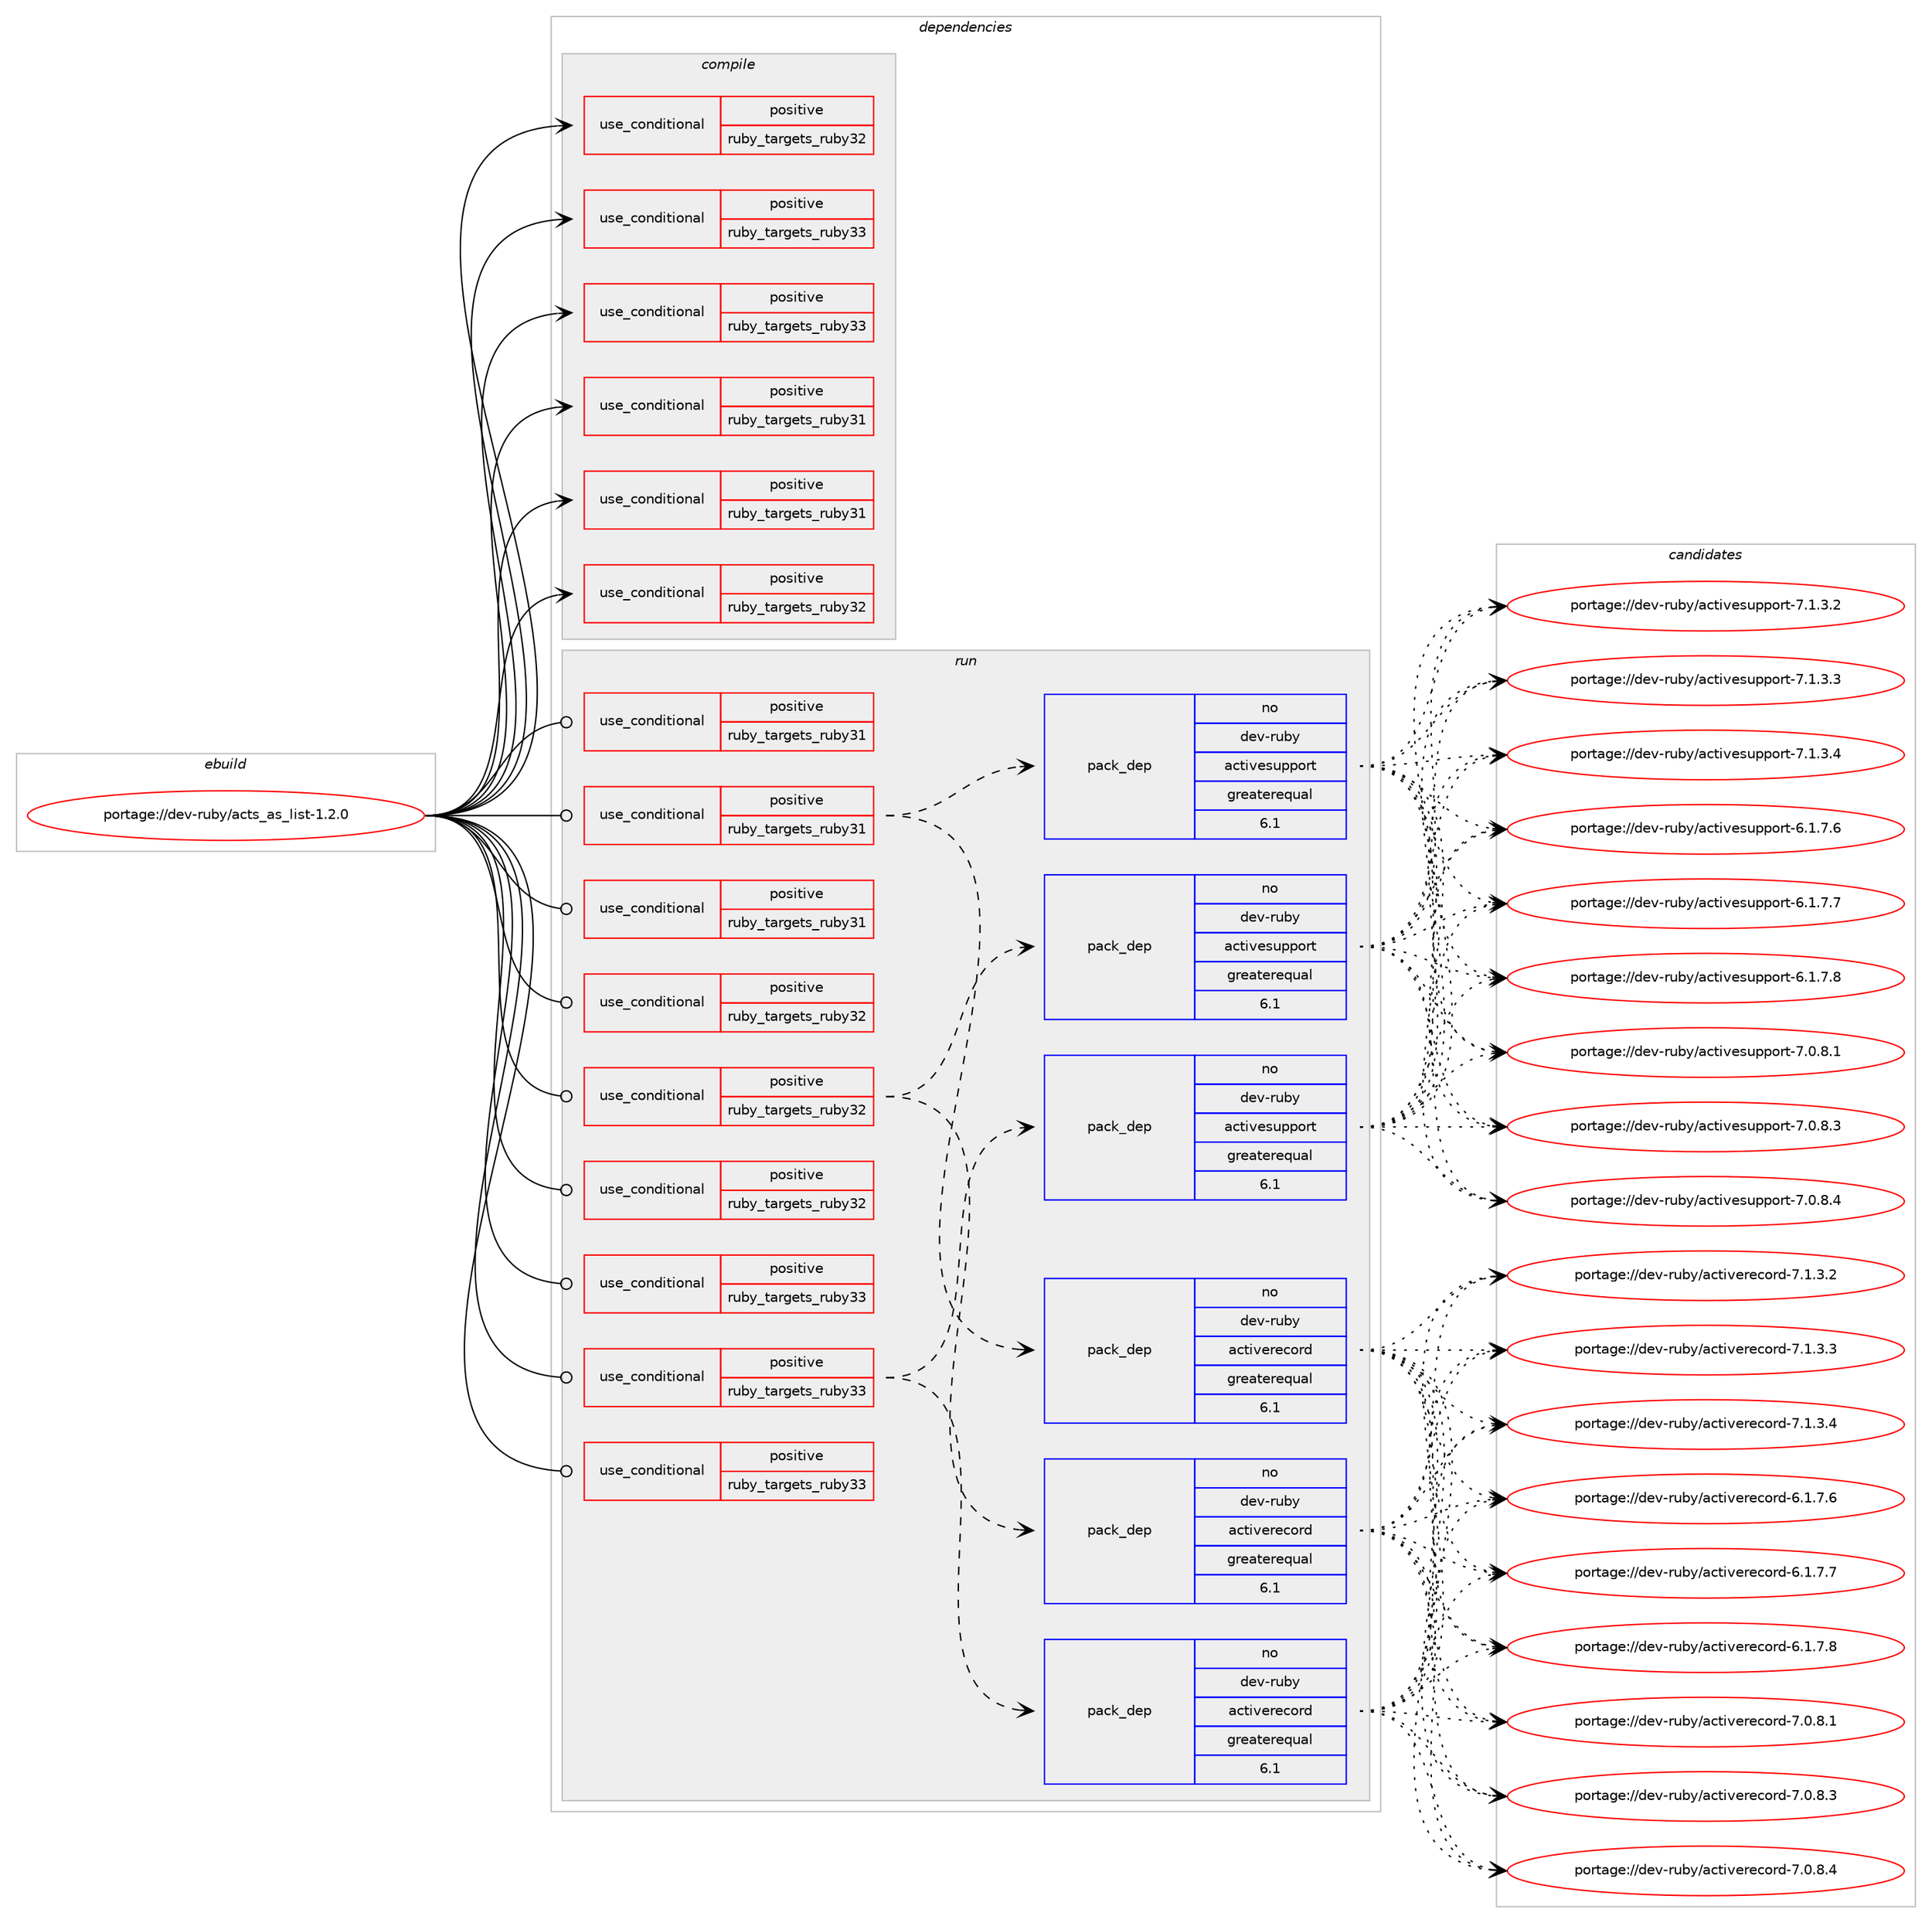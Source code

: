 digraph prolog {

# *************
# Graph options
# *************

newrank=true;
concentrate=true;
compound=true;
graph [rankdir=LR,fontname=Helvetica,fontsize=10,ranksep=1.5];#, ranksep=2.5, nodesep=0.2];
edge  [arrowhead=vee];
node  [fontname=Helvetica,fontsize=10];

# **********
# The ebuild
# **********

subgraph cluster_leftcol {
color=gray;
rank=same;
label=<<i>ebuild</i>>;
id [label="portage://dev-ruby/acts_as_list-1.2.0", color=red, width=4, href="../dev-ruby/acts_as_list-1.2.0.svg"];
}

# ****************
# The dependencies
# ****************

subgraph cluster_midcol {
color=gray;
label=<<i>dependencies</i>>;
subgraph cluster_compile {
fillcolor="#eeeeee";
style=filled;
label=<<i>compile</i>>;
subgraph cond42866 {
dependency89549 [label=<<TABLE BORDER="0" CELLBORDER="1" CELLSPACING="0" CELLPADDING="4"><TR><TD ROWSPAN="3" CELLPADDING="10">use_conditional</TD></TR><TR><TD>positive</TD></TR><TR><TD>ruby_targets_ruby31</TD></TR></TABLE>>, shape=none, color=red];
# *** BEGIN UNKNOWN DEPENDENCY TYPE (TODO) ***
# dependency89549 -> package_dependency(portage://dev-ruby/acts_as_list-1.2.0,install,no,dev-lang,ruby,none,[,,],[slot(3.1)],[])
# *** END UNKNOWN DEPENDENCY TYPE (TODO) ***

}
id:e -> dependency89549:w [weight=20,style="solid",arrowhead="vee"];
subgraph cond42867 {
dependency89550 [label=<<TABLE BORDER="0" CELLBORDER="1" CELLSPACING="0" CELLPADDING="4"><TR><TD ROWSPAN="3" CELLPADDING="10">use_conditional</TD></TR><TR><TD>positive</TD></TR><TR><TD>ruby_targets_ruby31</TD></TR></TABLE>>, shape=none, color=red];
# *** BEGIN UNKNOWN DEPENDENCY TYPE (TODO) ***
# dependency89550 -> package_dependency(portage://dev-ruby/acts_as_list-1.2.0,install,no,virtual,rubygems,none,[,,],[],[use(enable(ruby_targets_ruby31),negative)])
# *** END UNKNOWN DEPENDENCY TYPE (TODO) ***

}
id:e -> dependency89550:w [weight=20,style="solid",arrowhead="vee"];
subgraph cond42868 {
dependency89551 [label=<<TABLE BORDER="0" CELLBORDER="1" CELLSPACING="0" CELLPADDING="4"><TR><TD ROWSPAN="3" CELLPADDING="10">use_conditional</TD></TR><TR><TD>positive</TD></TR><TR><TD>ruby_targets_ruby32</TD></TR></TABLE>>, shape=none, color=red];
# *** BEGIN UNKNOWN DEPENDENCY TYPE (TODO) ***
# dependency89551 -> package_dependency(portage://dev-ruby/acts_as_list-1.2.0,install,no,dev-lang,ruby,none,[,,],[slot(3.2)],[])
# *** END UNKNOWN DEPENDENCY TYPE (TODO) ***

}
id:e -> dependency89551:w [weight=20,style="solid",arrowhead="vee"];
subgraph cond42869 {
dependency89552 [label=<<TABLE BORDER="0" CELLBORDER="1" CELLSPACING="0" CELLPADDING="4"><TR><TD ROWSPAN="3" CELLPADDING="10">use_conditional</TD></TR><TR><TD>positive</TD></TR><TR><TD>ruby_targets_ruby32</TD></TR></TABLE>>, shape=none, color=red];
# *** BEGIN UNKNOWN DEPENDENCY TYPE (TODO) ***
# dependency89552 -> package_dependency(portage://dev-ruby/acts_as_list-1.2.0,install,no,virtual,rubygems,none,[,,],[],[use(enable(ruby_targets_ruby32),negative)])
# *** END UNKNOWN DEPENDENCY TYPE (TODO) ***

}
id:e -> dependency89552:w [weight=20,style="solid",arrowhead="vee"];
subgraph cond42870 {
dependency89553 [label=<<TABLE BORDER="0" CELLBORDER="1" CELLSPACING="0" CELLPADDING="4"><TR><TD ROWSPAN="3" CELLPADDING="10">use_conditional</TD></TR><TR><TD>positive</TD></TR><TR><TD>ruby_targets_ruby33</TD></TR></TABLE>>, shape=none, color=red];
# *** BEGIN UNKNOWN DEPENDENCY TYPE (TODO) ***
# dependency89553 -> package_dependency(portage://dev-ruby/acts_as_list-1.2.0,install,no,dev-lang,ruby,none,[,,],[slot(3.3)],[])
# *** END UNKNOWN DEPENDENCY TYPE (TODO) ***

}
id:e -> dependency89553:w [weight=20,style="solid",arrowhead="vee"];
subgraph cond42871 {
dependency89554 [label=<<TABLE BORDER="0" CELLBORDER="1" CELLSPACING="0" CELLPADDING="4"><TR><TD ROWSPAN="3" CELLPADDING="10">use_conditional</TD></TR><TR><TD>positive</TD></TR><TR><TD>ruby_targets_ruby33</TD></TR></TABLE>>, shape=none, color=red];
# *** BEGIN UNKNOWN DEPENDENCY TYPE (TODO) ***
# dependency89554 -> package_dependency(portage://dev-ruby/acts_as_list-1.2.0,install,no,virtual,rubygems,none,[,,],[],[use(enable(ruby_targets_ruby33),negative)])
# *** END UNKNOWN DEPENDENCY TYPE (TODO) ***

}
id:e -> dependency89554:w [weight=20,style="solid",arrowhead="vee"];
}
subgraph cluster_compileandrun {
fillcolor="#eeeeee";
style=filled;
label=<<i>compile and run</i>>;
}
subgraph cluster_run {
fillcolor="#eeeeee";
style=filled;
label=<<i>run</i>>;
subgraph cond42872 {
dependency89555 [label=<<TABLE BORDER="0" CELLBORDER="1" CELLSPACING="0" CELLPADDING="4"><TR><TD ROWSPAN="3" CELLPADDING="10">use_conditional</TD></TR><TR><TD>positive</TD></TR><TR><TD>ruby_targets_ruby31</TD></TR></TABLE>>, shape=none, color=red];
# *** BEGIN UNKNOWN DEPENDENCY TYPE (TODO) ***
# dependency89555 -> package_dependency(portage://dev-ruby/acts_as_list-1.2.0,run,no,dev-lang,ruby,none,[,,],[slot(3.1)],[])
# *** END UNKNOWN DEPENDENCY TYPE (TODO) ***

}
id:e -> dependency89555:w [weight=20,style="solid",arrowhead="odot"];
subgraph cond42873 {
dependency89556 [label=<<TABLE BORDER="0" CELLBORDER="1" CELLSPACING="0" CELLPADDING="4"><TR><TD ROWSPAN="3" CELLPADDING="10">use_conditional</TD></TR><TR><TD>positive</TD></TR><TR><TD>ruby_targets_ruby31</TD></TR></TABLE>>, shape=none, color=red];
subgraph pack45435 {
dependency89557 [label=<<TABLE BORDER="0" CELLBORDER="1" CELLSPACING="0" CELLPADDING="4" WIDTH="220"><TR><TD ROWSPAN="6" CELLPADDING="30">pack_dep</TD></TR><TR><TD WIDTH="110">no</TD></TR><TR><TD>dev-ruby</TD></TR><TR><TD>activerecord</TD></TR><TR><TD>greaterequal</TD></TR><TR><TD>6.1</TD></TR></TABLE>>, shape=none, color=blue];
}
dependency89556:e -> dependency89557:w [weight=20,style="dashed",arrowhead="vee"];
subgraph pack45436 {
dependency89558 [label=<<TABLE BORDER="0" CELLBORDER="1" CELLSPACING="0" CELLPADDING="4" WIDTH="220"><TR><TD ROWSPAN="6" CELLPADDING="30">pack_dep</TD></TR><TR><TD WIDTH="110">no</TD></TR><TR><TD>dev-ruby</TD></TR><TR><TD>activesupport</TD></TR><TR><TD>greaterequal</TD></TR><TR><TD>6.1</TD></TR></TABLE>>, shape=none, color=blue];
}
dependency89556:e -> dependency89558:w [weight=20,style="dashed",arrowhead="vee"];
}
id:e -> dependency89556:w [weight=20,style="solid",arrowhead="odot"];
subgraph cond42874 {
dependency89559 [label=<<TABLE BORDER="0" CELLBORDER="1" CELLSPACING="0" CELLPADDING="4"><TR><TD ROWSPAN="3" CELLPADDING="10">use_conditional</TD></TR><TR><TD>positive</TD></TR><TR><TD>ruby_targets_ruby31</TD></TR></TABLE>>, shape=none, color=red];
# *** BEGIN UNKNOWN DEPENDENCY TYPE (TODO) ***
# dependency89559 -> package_dependency(portage://dev-ruby/acts_as_list-1.2.0,run,no,virtual,rubygems,none,[,,],[],[use(enable(ruby_targets_ruby31),negative)])
# *** END UNKNOWN DEPENDENCY TYPE (TODO) ***

}
id:e -> dependency89559:w [weight=20,style="solid",arrowhead="odot"];
subgraph cond42875 {
dependency89560 [label=<<TABLE BORDER="0" CELLBORDER="1" CELLSPACING="0" CELLPADDING="4"><TR><TD ROWSPAN="3" CELLPADDING="10">use_conditional</TD></TR><TR><TD>positive</TD></TR><TR><TD>ruby_targets_ruby32</TD></TR></TABLE>>, shape=none, color=red];
# *** BEGIN UNKNOWN DEPENDENCY TYPE (TODO) ***
# dependency89560 -> package_dependency(portage://dev-ruby/acts_as_list-1.2.0,run,no,dev-lang,ruby,none,[,,],[slot(3.2)],[])
# *** END UNKNOWN DEPENDENCY TYPE (TODO) ***

}
id:e -> dependency89560:w [weight=20,style="solid",arrowhead="odot"];
subgraph cond42876 {
dependency89561 [label=<<TABLE BORDER="0" CELLBORDER="1" CELLSPACING="0" CELLPADDING="4"><TR><TD ROWSPAN="3" CELLPADDING="10">use_conditional</TD></TR><TR><TD>positive</TD></TR><TR><TD>ruby_targets_ruby32</TD></TR></TABLE>>, shape=none, color=red];
subgraph pack45437 {
dependency89562 [label=<<TABLE BORDER="0" CELLBORDER="1" CELLSPACING="0" CELLPADDING="4" WIDTH="220"><TR><TD ROWSPAN="6" CELLPADDING="30">pack_dep</TD></TR><TR><TD WIDTH="110">no</TD></TR><TR><TD>dev-ruby</TD></TR><TR><TD>activerecord</TD></TR><TR><TD>greaterequal</TD></TR><TR><TD>6.1</TD></TR></TABLE>>, shape=none, color=blue];
}
dependency89561:e -> dependency89562:w [weight=20,style="dashed",arrowhead="vee"];
subgraph pack45438 {
dependency89563 [label=<<TABLE BORDER="0" CELLBORDER="1" CELLSPACING="0" CELLPADDING="4" WIDTH="220"><TR><TD ROWSPAN="6" CELLPADDING="30">pack_dep</TD></TR><TR><TD WIDTH="110">no</TD></TR><TR><TD>dev-ruby</TD></TR><TR><TD>activesupport</TD></TR><TR><TD>greaterequal</TD></TR><TR><TD>6.1</TD></TR></TABLE>>, shape=none, color=blue];
}
dependency89561:e -> dependency89563:w [weight=20,style="dashed",arrowhead="vee"];
}
id:e -> dependency89561:w [weight=20,style="solid",arrowhead="odot"];
subgraph cond42877 {
dependency89564 [label=<<TABLE BORDER="0" CELLBORDER="1" CELLSPACING="0" CELLPADDING="4"><TR><TD ROWSPAN="3" CELLPADDING="10">use_conditional</TD></TR><TR><TD>positive</TD></TR><TR><TD>ruby_targets_ruby32</TD></TR></TABLE>>, shape=none, color=red];
# *** BEGIN UNKNOWN DEPENDENCY TYPE (TODO) ***
# dependency89564 -> package_dependency(portage://dev-ruby/acts_as_list-1.2.0,run,no,virtual,rubygems,none,[,,],[],[use(enable(ruby_targets_ruby32),negative)])
# *** END UNKNOWN DEPENDENCY TYPE (TODO) ***

}
id:e -> dependency89564:w [weight=20,style="solid",arrowhead="odot"];
subgraph cond42878 {
dependency89565 [label=<<TABLE BORDER="0" CELLBORDER="1" CELLSPACING="0" CELLPADDING="4"><TR><TD ROWSPAN="3" CELLPADDING="10">use_conditional</TD></TR><TR><TD>positive</TD></TR><TR><TD>ruby_targets_ruby33</TD></TR></TABLE>>, shape=none, color=red];
# *** BEGIN UNKNOWN DEPENDENCY TYPE (TODO) ***
# dependency89565 -> package_dependency(portage://dev-ruby/acts_as_list-1.2.0,run,no,dev-lang,ruby,none,[,,],[slot(3.3)],[])
# *** END UNKNOWN DEPENDENCY TYPE (TODO) ***

}
id:e -> dependency89565:w [weight=20,style="solid",arrowhead="odot"];
subgraph cond42879 {
dependency89566 [label=<<TABLE BORDER="0" CELLBORDER="1" CELLSPACING="0" CELLPADDING="4"><TR><TD ROWSPAN="3" CELLPADDING="10">use_conditional</TD></TR><TR><TD>positive</TD></TR><TR><TD>ruby_targets_ruby33</TD></TR></TABLE>>, shape=none, color=red];
subgraph pack45439 {
dependency89567 [label=<<TABLE BORDER="0" CELLBORDER="1" CELLSPACING="0" CELLPADDING="4" WIDTH="220"><TR><TD ROWSPAN="6" CELLPADDING="30">pack_dep</TD></TR><TR><TD WIDTH="110">no</TD></TR><TR><TD>dev-ruby</TD></TR><TR><TD>activerecord</TD></TR><TR><TD>greaterequal</TD></TR><TR><TD>6.1</TD></TR></TABLE>>, shape=none, color=blue];
}
dependency89566:e -> dependency89567:w [weight=20,style="dashed",arrowhead="vee"];
subgraph pack45440 {
dependency89568 [label=<<TABLE BORDER="0" CELLBORDER="1" CELLSPACING="0" CELLPADDING="4" WIDTH="220"><TR><TD ROWSPAN="6" CELLPADDING="30">pack_dep</TD></TR><TR><TD WIDTH="110">no</TD></TR><TR><TD>dev-ruby</TD></TR><TR><TD>activesupport</TD></TR><TR><TD>greaterequal</TD></TR><TR><TD>6.1</TD></TR></TABLE>>, shape=none, color=blue];
}
dependency89566:e -> dependency89568:w [weight=20,style="dashed",arrowhead="vee"];
}
id:e -> dependency89566:w [weight=20,style="solid",arrowhead="odot"];
subgraph cond42880 {
dependency89569 [label=<<TABLE BORDER="0" CELLBORDER="1" CELLSPACING="0" CELLPADDING="4"><TR><TD ROWSPAN="3" CELLPADDING="10">use_conditional</TD></TR><TR><TD>positive</TD></TR><TR><TD>ruby_targets_ruby33</TD></TR></TABLE>>, shape=none, color=red];
# *** BEGIN UNKNOWN DEPENDENCY TYPE (TODO) ***
# dependency89569 -> package_dependency(portage://dev-ruby/acts_as_list-1.2.0,run,no,virtual,rubygems,none,[,,],[],[use(enable(ruby_targets_ruby33),negative)])
# *** END UNKNOWN DEPENDENCY TYPE (TODO) ***

}
id:e -> dependency89569:w [weight=20,style="solid",arrowhead="odot"];
}
}

# **************
# The candidates
# **************

subgraph cluster_choices {
rank=same;
color=gray;
label=<<i>candidates</i>>;

subgraph choice45435 {
color=black;
nodesep=1;
choice1001011184511411798121479799116105118101114101991111141004554464946554654 [label="portage://dev-ruby/activerecord-6.1.7.6", color=red, width=4,href="../dev-ruby/activerecord-6.1.7.6.svg"];
choice1001011184511411798121479799116105118101114101991111141004554464946554655 [label="portage://dev-ruby/activerecord-6.1.7.7", color=red, width=4,href="../dev-ruby/activerecord-6.1.7.7.svg"];
choice1001011184511411798121479799116105118101114101991111141004554464946554656 [label="portage://dev-ruby/activerecord-6.1.7.8", color=red, width=4,href="../dev-ruby/activerecord-6.1.7.8.svg"];
choice1001011184511411798121479799116105118101114101991111141004555464846564649 [label="portage://dev-ruby/activerecord-7.0.8.1", color=red, width=4,href="../dev-ruby/activerecord-7.0.8.1.svg"];
choice1001011184511411798121479799116105118101114101991111141004555464846564651 [label="portage://dev-ruby/activerecord-7.0.8.3", color=red, width=4,href="../dev-ruby/activerecord-7.0.8.3.svg"];
choice1001011184511411798121479799116105118101114101991111141004555464846564652 [label="portage://dev-ruby/activerecord-7.0.8.4", color=red, width=4,href="../dev-ruby/activerecord-7.0.8.4.svg"];
choice1001011184511411798121479799116105118101114101991111141004555464946514650 [label="portage://dev-ruby/activerecord-7.1.3.2", color=red, width=4,href="../dev-ruby/activerecord-7.1.3.2.svg"];
choice1001011184511411798121479799116105118101114101991111141004555464946514651 [label="portage://dev-ruby/activerecord-7.1.3.3", color=red, width=4,href="../dev-ruby/activerecord-7.1.3.3.svg"];
choice1001011184511411798121479799116105118101114101991111141004555464946514652 [label="portage://dev-ruby/activerecord-7.1.3.4", color=red, width=4,href="../dev-ruby/activerecord-7.1.3.4.svg"];
dependency89557:e -> choice1001011184511411798121479799116105118101114101991111141004554464946554654:w [style=dotted,weight="100"];
dependency89557:e -> choice1001011184511411798121479799116105118101114101991111141004554464946554655:w [style=dotted,weight="100"];
dependency89557:e -> choice1001011184511411798121479799116105118101114101991111141004554464946554656:w [style=dotted,weight="100"];
dependency89557:e -> choice1001011184511411798121479799116105118101114101991111141004555464846564649:w [style=dotted,weight="100"];
dependency89557:e -> choice1001011184511411798121479799116105118101114101991111141004555464846564651:w [style=dotted,weight="100"];
dependency89557:e -> choice1001011184511411798121479799116105118101114101991111141004555464846564652:w [style=dotted,weight="100"];
dependency89557:e -> choice1001011184511411798121479799116105118101114101991111141004555464946514650:w [style=dotted,weight="100"];
dependency89557:e -> choice1001011184511411798121479799116105118101114101991111141004555464946514651:w [style=dotted,weight="100"];
dependency89557:e -> choice1001011184511411798121479799116105118101114101991111141004555464946514652:w [style=dotted,weight="100"];
}
subgraph choice45436 {
color=black;
nodesep=1;
choice10010111845114117981214797991161051181011151171121121111141164554464946554654 [label="portage://dev-ruby/activesupport-6.1.7.6", color=red, width=4,href="../dev-ruby/activesupport-6.1.7.6.svg"];
choice10010111845114117981214797991161051181011151171121121111141164554464946554655 [label="portage://dev-ruby/activesupport-6.1.7.7", color=red, width=4,href="../dev-ruby/activesupport-6.1.7.7.svg"];
choice10010111845114117981214797991161051181011151171121121111141164554464946554656 [label="portage://dev-ruby/activesupport-6.1.7.8", color=red, width=4,href="../dev-ruby/activesupport-6.1.7.8.svg"];
choice10010111845114117981214797991161051181011151171121121111141164555464846564649 [label="portage://dev-ruby/activesupport-7.0.8.1", color=red, width=4,href="../dev-ruby/activesupport-7.0.8.1.svg"];
choice10010111845114117981214797991161051181011151171121121111141164555464846564651 [label="portage://dev-ruby/activesupport-7.0.8.3", color=red, width=4,href="../dev-ruby/activesupport-7.0.8.3.svg"];
choice10010111845114117981214797991161051181011151171121121111141164555464846564652 [label="portage://dev-ruby/activesupport-7.0.8.4", color=red, width=4,href="../dev-ruby/activesupport-7.0.8.4.svg"];
choice10010111845114117981214797991161051181011151171121121111141164555464946514650 [label="portage://dev-ruby/activesupport-7.1.3.2", color=red, width=4,href="../dev-ruby/activesupport-7.1.3.2.svg"];
choice10010111845114117981214797991161051181011151171121121111141164555464946514651 [label="portage://dev-ruby/activesupport-7.1.3.3", color=red, width=4,href="../dev-ruby/activesupport-7.1.3.3.svg"];
choice10010111845114117981214797991161051181011151171121121111141164555464946514652 [label="portage://dev-ruby/activesupport-7.1.3.4", color=red, width=4,href="../dev-ruby/activesupport-7.1.3.4.svg"];
dependency89558:e -> choice10010111845114117981214797991161051181011151171121121111141164554464946554654:w [style=dotted,weight="100"];
dependency89558:e -> choice10010111845114117981214797991161051181011151171121121111141164554464946554655:w [style=dotted,weight="100"];
dependency89558:e -> choice10010111845114117981214797991161051181011151171121121111141164554464946554656:w [style=dotted,weight="100"];
dependency89558:e -> choice10010111845114117981214797991161051181011151171121121111141164555464846564649:w [style=dotted,weight="100"];
dependency89558:e -> choice10010111845114117981214797991161051181011151171121121111141164555464846564651:w [style=dotted,weight="100"];
dependency89558:e -> choice10010111845114117981214797991161051181011151171121121111141164555464846564652:w [style=dotted,weight="100"];
dependency89558:e -> choice10010111845114117981214797991161051181011151171121121111141164555464946514650:w [style=dotted,weight="100"];
dependency89558:e -> choice10010111845114117981214797991161051181011151171121121111141164555464946514651:w [style=dotted,weight="100"];
dependency89558:e -> choice10010111845114117981214797991161051181011151171121121111141164555464946514652:w [style=dotted,weight="100"];
}
subgraph choice45437 {
color=black;
nodesep=1;
choice1001011184511411798121479799116105118101114101991111141004554464946554654 [label="portage://dev-ruby/activerecord-6.1.7.6", color=red, width=4,href="../dev-ruby/activerecord-6.1.7.6.svg"];
choice1001011184511411798121479799116105118101114101991111141004554464946554655 [label="portage://dev-ruby/activerecord-6.1.7.7", color=red, width=4,href="../dev-ruby/activerecord-6.1.7.7.svg"];
choice1001011184511411798121479799116105118101114101991111141004554464946554656 [label="portage://dev-ruby/activerecord-6.1.7.8", color=red, width=4,href="../dev-ruby/activerecord-6.1.7.8.svg"];
choice1001011184511411798121479799116105118101114101991111141004555464846564649 [label="portage://dev-ruby/activerecord-7.0.8.1", color=red, width=4,href="../dev-ruby/activerecord-7.0.8.1.svg"];
choice1001011184511411798121479799116105118101114101991111141004555464846564651 [label="portage://dev-ruby/activerecord-7.0.8.3", color=red, width=4,href="../dev-ruby/activerecord-7.0.8.3.svg"];
choice1001011184511411798121479799116105118101114101991111141004555464846564652 [label="portage://dev-ruby/activerecord-7.0.8.4", color=red, width=4,href="../dev-ruby/activerecord-7.0.8.4.svg"];
choice1001011184511411798121479799116105118101114101991111141004555464946514650 [label="portage://dev-ruby/activerecord-7.1.3.2", color=red, width=4,href="../dev-ruby/activerecord-7.1.3.2.svg"];
choice1001011184511411798121479799116105118101114101991111141004555464946514651 [label="portage://dev-ruby/activerecord-7.1.3.3", color=red, width=4,href="../dev-ruby/activerecord-7.1.3.3.svg"];
choice1001011184511411798121479799116105118101114101991111141004555464946514652 [label="portage://dev-ruby/activerecord-7.1.3.4", color=red, width=4,href="../dev-ruby/activerecord-7.1.3.4.svg"];
dependency89562:e -> choice1001011184511411798121479799116105118101114101991111141004554464946554654:w [style=dotted,weight="100"];
dependency89562:e -> choice1001011184511411798121479799116105118101114101991111141004554464946554655:w [style=dotted,weight="100"];
dependency89562:e -> choice1001011184511411798121479799116105118101114101991111141004554464946554656:w [style=dotted,weight="100"];
dependency89562:e -> choice1001011184511411798121479799116105118101114101991111141004555464846564649:w [style=dotted,weight="100"];
dependency89562:e -> choice1001011184511411798121479799116105118101114101991111141004555464846564651:w [style=dotted,weight="100"];
dependency89562:e -> choice1001011184511411798121479799116105118101114101991111141004555464846564652:w [style=dotted,weight="100"];
dependency89562:e -> choice1001011184511411798121479799116105118101114101991111141004555464946514650:w [style=dotted,weight="100"];
dependency89562:e -> choice1001011184511411798121479799116105118101114101991111141004555464946514651:w [style=dotted,weight="100"];
dependency89562:e -> choice1001011184511411798121479799116105118101114101991111141004555464946514652:w [style=dotted,weight="100"];
}
subgraph choice45438 {
color=black;
nodesep=1;
choice10010111845114117981214797991161051181011151171121121111141164554464946554654 [label="portage://dev-ruby/activesupport-6.1.7.6", color=red, width=4,href="../dev-ruby/activesupport-6.1.7.6.svg"];
choice10010111845114117981214797991161051181011151171121121111141164554464946554655 [label="portage://dev-ruby/activesupport-6.1.7.7", color=red, width=4,href="../dev-ruby/activesupport-6.1.7.7.svg"];
choice10010111845114117981214797991161051181011151171121121111141164554464946554656 [label="portage://dev-ruby/activesupport-6.1.7.8", color=red, width=4,href="../dev-ruby/activesupport-6.1.7.8.svg"];
choice10010111845114117981214797991161051181011151171121121111141164555464846564649 [label="portage://dev-ruby/activesupport-7.0.8.1", color=red, width=4,href="../dev-ruby/activesupport-7.0.8.1.svg"];
choice10010111845114117981214797991161051181011151171121121111141164555464846564651 [label="portage://dev-ruby/activesupport-7.0.8.3", color=red, width=4,href="../dev-ruby/activesupport-7.0.8.3.svg"];
choice10010111845114117981214797991161051181011151171121121111141164555464846564652 [label="portage://dev-ruby/activesupport-7.0.8.4", color=red, width=4,href="../dev-ruby/activesupport-7.0.8.4.svg"];
choice10010111845114117981214797991161051181011151171121121111141164555464946514650 [label="portage://dev-ruby/activesupport-7.1.3.2", color=red, width=4,href="../dev-ruby/activesupport-7.1.3.2.svg"];
choice10010111845114117981214797991161051181011151171121121111141164555464946514651 [label="portage://dev-ruby/activesupport-7.1.3.3", color=red, width=4,href="../dev-ruby/activesupport-7.1.3.3.svg"];
choice10010111845114117981214797991161051181011151171121121111141164555464946514652 [label="portage://dev-ruby/activesupport-7.1.3.4", color=red, width=4,href="../dev-ruby/activesupport-7.1.3.4.svg"];
dependency89563:e -> choice10010111845114117981214797991161051181011151171121121111141164554464946554654:w [style=dotted,weight="100"];
dependency89563:e -> choice10010111845114117981214797991161051181011151171121121111141164554464946554655:w [style=dotted,weight="100"];
dependency89563:e -> choice10010111845114117981214797991161051181011151171121121111141164554464946554656:w [style=dotted,weight="100"];
dependency89563:e -> choice10010111845114117981214797991161051181011151171121121111141164555464846564649:w [style=dotted,weight="100"];
dependency89563:e -> choice10010111845114117981214797991161051181011151171121121111141164555464846564651:w [style=dotted,weight="100"];
dependency89563:e -> choice10010111845114117981214797991161051181011151171121121111141164555464846564652:w [style=dotted,weight="100"];
dependency89563:e -> choice10010111845114117981214797991161051181011151171121121111141164555464946514650:w [style=dotted,weight="100"];
dependency89563:e -> choice10010111845114117981214797991161051181011151171121121111141164555464946514651:w [style=dotted,weight="100"];
dependency89563:e -> choice10010111845114117981214797991161051181011151171121121111141164555464946514652:w [style=dotted,weight="100"];
}
subgraph choice45439 {
color=black;
nodesep=1;
choice1001011184511411798121479799116105118101114101991111141004554464946554654 [label="portage://dev-ruby/activerecord-6.1.7.6", color=red, width=4,href="../dev-ruby/activerecord-6.1.7.6.svg"];
choice1001011184511411798121479799116105118101114101991111141004554464946554655 [label="portage://dev-ruby/activerecord-6.1.7.7", color=red, width=4,href="../dev-ruby/activerecord-6.1.7.7.svg"];
choice1001011184511411798121479799116105118101114101991111141004554464946554656 [label="portage://dev-ruby/activerecord-6.1.7.8", color=red, width=4,href="../dev-ruby/activerecord-6.1.7.8.svg"];
choice1001011184511411798121479799116105118101114101991111141004555464846564649 [label="portage://dev-ruby/activerecord-7.0.8.1", color=red, width=4,href="../dev-ruby/activerecord-7.0.8.1.svg"];
choice1001011184511411798121479799116105118101114101991111141004555464846564651 [label="portage://dev-ruby/activerecord-7.0.8.3", color=red, width=4,href="../dev-ruby/activerecord-7.0.8.3.svg"];
choice1001011184511411798121479799116105118101114101991111141004555464846564652 [label="portage://dev-ruby/activerecord-7.0.8.4", color=red, width=4,href="../dev-ruby/activerecord-7.0.8.4.svg"];
choice1001011184511411798121479799116105118101114101991111141004555464946514650 [label="portage://dev-ruby/activerecord-7.1.3.2", color=red, width=4,href="../dev-ruby/activerecord-7.1.3.2.svg"];
choice1001011184511411798121479799116105118101114101991111141004555464946514651 [label="portage://dev-ruby/activerecord-7.1.3.3", color=red, width=4,href="../dev-ruby/activerecord-7.1.3.3.svg"];
choice1001011184511411798121479799116105118101114101991111141004555464946514652 [label="portage://dev-ruby/activerecord-7.1.3.4", color=red, width=4,href="../dev-ruby/activerecord-7.1.3.4.svg"];
dependency89567:e -> choice1001011184511411798121479799116105118101114101991111141004554464946554654:w [style=dotted,weight="100"];
dependency89567:e -> choice1001011184511411798121479799116105118101114101991111141004554464946554655:w [style=dotted,weight="100"];
dependency89567:e -> choice1001011184511411798121479799116105118101114101991111141004554464946554656:w [style=dotted,weight="100"];
dependency89567:e -> choice1001011184511411798121479799116105118101114101991111141004555464846564649:w [style=dotted,weight="100"];
dependency89567:e -> choice1001011184511411798121479799116105118101114101991111141004555464846564651:w [style=dotted,weight="100"];
dependency89567:e -> choice1001011184511411798121479799116105118101114101991111141004555464846564652:w [style=dotted,weight="100"];
dependency89567:e -> choice1001011184511411798121479799116105118101114101991111141004555464946514650:w [style=dotted,weight="100"];
dependency89567:e -> choice1001011184511411798121479799116105118101114101991111141004555464946514651:w [style=dotted,weight="100"];
dependency89567:e -> choice1001011184511411798121479799116105118101114101991111141004555464946514652:w [style=dotted,weight="100"];
}
subgraph choice45440 {
color=black;
nodesep=1;
choice10010111845114117981214797991161051181011151171121121111141164554464946554654 [label="portage://dev-ruby/activesupport-6.1.7.6", color=red, width=4,href="../dev-ruby/activesupport-6.1.7.6.svg"];
choice10010111845114117981214797991161051181011151171121121111141164554464946554655 [label="portage://dev-ruby/activesupport-6.1.7.7", color=red, width=4,href="../dev-ruby/activesupport-6.1.7.7.svg"];
choice10010111845114117981214797991161051181011151171121121111141164554464946554656 [label="portage://dev-ruby/activesupport-6.1.7.8", color=red, width=4,href="../dev-ruby/activesupport-6.1.7.8.svg"];
choice10010111845114117981214797991161051181011151171121121111141164555464846564649 [label="portage://dev-ruby/activesupport-7.0.8.1", color=red, width=4,href="../dev-ruby/activesupport-7.0.8.1.svg"];
choice10010111845114117981214797991161051181011151171121121111141164555464846564651 [label="portage://dev-ruby/activesupport-7.0.8.3", color=red, width=4,href="../dev-ruby/activesupport-7.0.8.3.svg"];
choice10010111845114117981214797991161051181011151171121121111141164555464846564652 [label="portage://dev-ruby/activesupport-7.0.8.4", color=red, width=4,href="../dev-ruby/activesupport-7.0.8.4.svg"];
choice10010111845114117981214797991161051181011151171121121111141164555464946514650 [label="portage://dev-ruby/activesupport-7.1.3.2", color=red, width=4,href="../dev-ruby/activesupport-7.1.3.2.svg"];
choice10010111845114117981214797991161051181011151171121121111141164555464946514651 [label="portage://dev-ruby/activesupport-7.1.3.3", color=red, width=4,href="../dev-ruby/activesupport-7.1.3.3.svg"];
choice10010111845114117981214797991161051181011151171121121111141164555464946514652 [label="portage://dev-ruby/activesupport-7.1.3.4", color=red, width=4,href="../dev-ruby/activesupport-7.1.3.4.svg"];
dependency89568:e -> choice10010111845114117981214797991161051181011151171121121111141164554464946554654:w [style=dotted,weight="100"];
dependency89568:e -> choice10010111845114117981214797991161051181011151171121121111141164554464946554655:w [style=dotted,weight="100"];
dependency89568:e -> choice10010111845114117981214797991161051181011151171121121111141164554464946554656:w [style=dotted,weight="100"];
dependency89568:e -> choice10010111845114117981214797991161051181011151171121121111141164555464846564649:w [style=dotted,weight="100"];
dependency89568:e -> choice10010111845114117981214797991161051181011151171121121111141164555464846564651:w [style=dotted,weight="100"];
dependency89568:e -> choice10010111845114117981214797991161051181011151171121121111141164555464846564652:w [style=dotted,weight="100"];
dependency89568:e -> choice10010111845114117981214797991161051181011151171121121111141164555464946514650:w [style=dotted,weight="100"];
dependency89568:e -> choice10010111845114117981214797991161051181011151171121121111141164555464946514651:w [style=dotted,weight="100"];
dependency89568:e -> choice10010111845114117981214797991161051181011151171121121111141164555464946514652:w [style=dotted,weight="100"];
}
}

}
